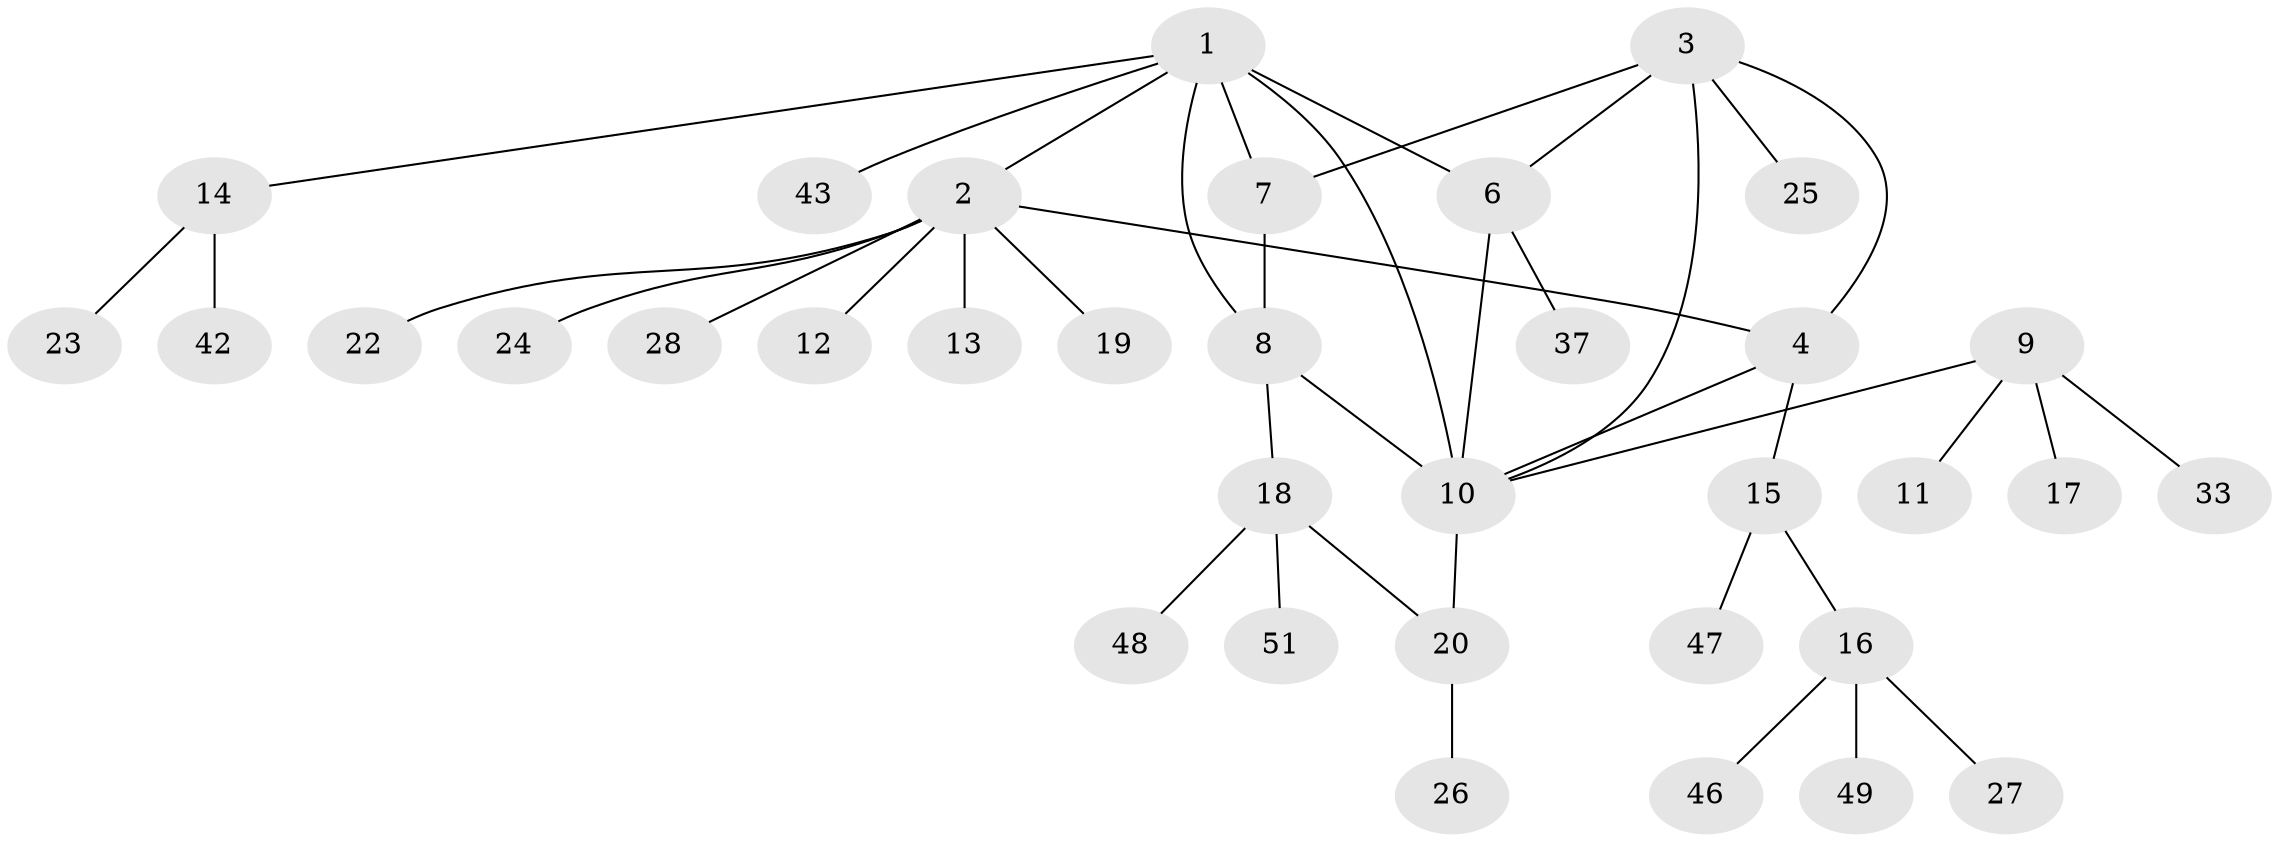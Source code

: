 // original degree distribution, {5: 0.1568627450980392, 9: 0.0196078431372549, 4: 0.058823529411764705, 8: 0.0196078431372549, 1: 0.5490196078431373, 3: 0.058823529411764705, 2: 0.13725490196078433}
// Generated by graph-tools (version 1.1) at 2025/42/03/06/25 10:42:09]
// undirected, 35 vertices, 42 edges
graph export_dot {
graph [start="1"]
  node [color=gray90,style=filled];
  1 [super="+5"];
  2 [super="+21"];
  3 [super="+39"];
  4 [super="+44"];
  6 [super="+35"];
  7 [super="+31"];
  8;
  9 [super="+29"];
  10 [super="+34"];
  11;
  12;
  13;
  14 [super="+30"];
  15 [super="+45"];
  16 [super="+40"];
  17 [super="+32"];
  18 [super="+38"];
  19;
  20 [super="+36"];
  22;
  23;
  24;
  25 [super="+41"];
  26;
  27 [super="+50"];
  28;
  33;
  37;
  42;
  43;
  46;
  47;
  48;
  49;
  51;
  1 -- 2;
  1 -- 8;
  1 -- 10;
  1 -- 6 [weight=2];
  1 -- 7;
  1 -- 43;
  1 -- 14;
  2 -- 4;
  2 -- 12;
  2 -- 13;
  2 -- 19;
  2 -- 22;
  2 -- 24;
  2 -- 28;
  3 -- 4;
  3 -- 6;
  3 -- 7;
  3 -- 25;
  3 -- 10;
  4 -- 10;
  4 -- 15;
  6 -- 10 [weight=2];
  6 -- 37;
  7 -- 8;
  8 -- 10;
  8 -- 18;
  9 -- 10;
  9 -- 11;
  9 -- 17;
  9 -- 33;
  10 -- 20;
  14 -- 23;
  14 -- 42;
  15 -- 16;
  15 -- 47;
  16 -- 27;
  16 -- 46;
  16 -- 49;
  18 -- 20;
  18 -- 48;
  18 -- 51;
  20 -- 26;
}
